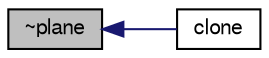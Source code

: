 digraph "~plane"
{
  bgcolor="transparent";
  edge [fontname="FreeSans",fontsize="10",labelfontname="FreeSans",labelfontsize="10"];
  node [fontname="FreeSans",fontsize="10",shape=record];
  rankdir="LR";
  Node18 [label="~plane",height=0.2,width=0.4,color="black", fillcolor="grey75", style="filled", fontcolor="black"];
  Node18 -> Node19 [dir="back",color="midnightblue",fontsize="10",style="solid",fontname="FreeSans"];
  Node19 [label="clone",height=0.2,width=0.4,color="black",URL="$a29490.html#a1ba6f72dda3e0a59b115784933135bd2",tooltip="Construct and return a clone. "];
}
